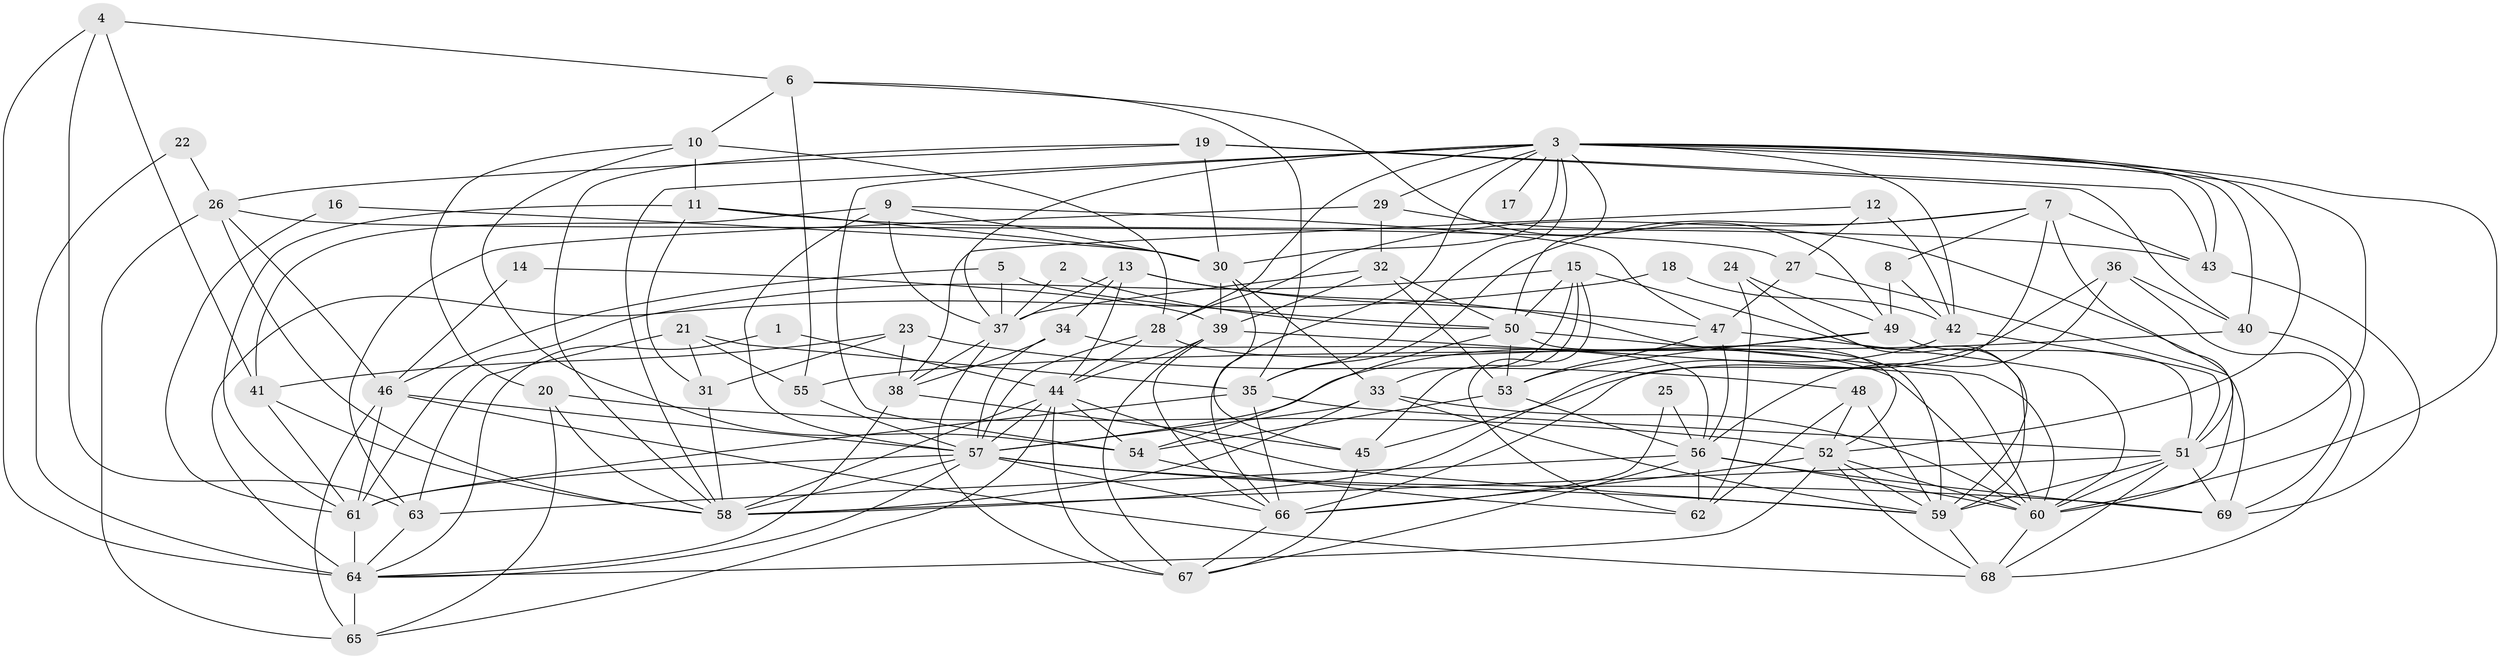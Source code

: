 // original degree distribution, {3: 0.2846715328467153, 6: 0.10218978102189781, 5: 0.1386861313868613, 4: 0.29927007299270075, 9: 0.014598540145985401, 7: 0.029197080291970802, 2: 0.12408759124087591, 8: 0.0072992700729927005}
// Generated by graph-tools (version 1.1) at 2025/26/03/09/25 03:26:10]
// undirected, 69 vertices, 199 edges
graph export_dot {
graph [start="1"]
  node [color=gray90,style=filled];
  1;
  2;
  3;
  4;
  5;
  6;
  7;
  8;
  9;
  10;
  11;
  12;
  13;
  14;
  15;
  16;
  17;
  18;
  19;
  20;
  21;
  22;
  23;
  24;
  25;
  26;
  27;
  28;
  29;
  30;
  31;
  32;
  33;
  34;
  35;
  36;
  37;
  38;
  39;
  40;
  41;
  42;
  43;
  44;
  45;
  46;
  47;
  48;
  49;
  50;
  51;
  52;
  53;
  54;
  55;
  56;
  57;
  58;
  59;
  60;
  61;
  62;
  63;
  64;
  65;
  66;
  67;
  68;
  69;
  1 -- 44 [weight=1.0];
  1 -- 64 [weight=1.0];
  2 -- 37 [weight=1.0];
  2 -- 50 [weight=1.0];
  3 -- 17 [weight=2.0];
  3 -- 28 [weight=1.0];
  3 -- 29 [weight=1.0];
  3 -- 30 [weight=1.0];
  3 -- 35 [weight=1.0];
  3 -- 37 [weight=1.0];
  3 -- 40 [weight=1.0];
  3 -- 42 [weight=1.0];
  3 -- 43 [weight=1.0];
  3 -- 50 [weight=1.0];
  3 -- 51 [weight=1.0];
  3 -- 52 [weight=1.0];
  3 -- 54 [weight=1.0];
  3 -- 58 [weight=1.0];
  3 -- 60 [weight=1.0];
  3 -- 66 [weight=1.0];
  4 -- 6 [weight=1.0];
  4 -- 41 [weight=1.0];
  4 -- 63 [weight=1.0];
  4 -- 64 [weight=1.0];
  5 -- 37 [weight=1.0];
  5 -- 46 [weight=1.0];
  5 -- 50 [weight=1.0];
  6 -- 10 [weight=1.0];
  6 -- 35 [weight=1.0];
  6 -- 49 [weight=1.0];
  6 -- 55 [weight=1.0];
  7 -- 8 [weight=1.0];
  7 -- 28 [weight=1.0];
  7 -- 35 [weight=1.0];
  7 -- 43 [weight=1.0];
  7 -- 51 [weight=1.0];
  7 -- 66 [weight=1.0];
  8 -- 42 [weight=1.0];
  8 -- 49 [weight=1.0];
  9 -- 30 [weight=1.0];
  9 -- 37 [weight=1.0];
  9 -- 41 [weight=1.0];
  9 -- 47 [weight=1.0];
  9 -- 57 [weight=1.0];
  10 -- 11 [weight=1.0];
  10 -- 20 [weight=1.0];
  10 -- 28 [weight=1.0];
  10 -- 54 [weight=1.0];
  11 -- 30 [weight=1.0];
  11 -- 31 [weight=1.0];
  11 -- 43 [weight=1.0];
  11 -- 61 [weight=1.0];
  12 -- 27 [weight=1.0];
  12 -- 38 [weight=1.0];
  12 -- 42 [weight=2.0];
  13 -- 34 [weight=1.0];
  13 -- 37 [weight=1.0];
  13 -- 44 [weight=1.0];
  13 -- 47 [weight=1.0];
  13 -- 59 [weight=1.0];
  14 -- 39 [weight=1.0];
  14 -- 46 [weight=1.0];
  15 -- 33 [weight=1.0];
  15 -- 45 [weight=1.0];
  15 -- 50 [weight=1.0];
  15 -- 59 [weight=1.0];
  15 -- 61 [weight=1.0];
  15 -- 62 [weight=1.0];
  16 -- 30 [weight=1.0];
  16 -- 61 [weight=1.0];
  18 -- 42 [weight=1.0];
  18 -- 64 [weight=1.0];
  19 -- 26 [weight=1.0];
  19 -- 30 [weight=1.0];
  19 -- 40 [weight=1.0];
  19 -- 43 [weight=1.0];
  19 -- 58 [weight=1.0];
  20 -- 52 [weight=1.0];
  20 -- 58 [weight=1.0];
  20 -- 65 [weight=1.0];
  21 -- 31 [weight=1.0];
  21 -- 35 [weight=1.0];
  21 -- 55 [weight=1.0];
  21 -- 63 [weight=1.0];
  22 -- 26 [weight=1.0];
  22 -- 64 [weight=1.0];
  23 -- 31 [weight=1.0];
  23 -- 38 [weight=1.0];
  23 -- 41 [weight=1.0];
  23 -- 48 [weight=1.0];
  24 -- 49 [weight=1.0];
  24 -- 59 [weight=1.0];
  24 -- 62 [weight=1.0];
  25 -- 56 [weight=1.0];
  25 -- 66 [weight=1.0];
  26 -- 27 [weight=1.0];
  26 -- 46 [weight=1.0];
  26 -- 58 [weight=1.0];
  26 -- 65 [weight=1.0];
  27 -- 47 [weight=1.0];
  27 -- 69 [weight=1.0];
  28 -- 44 [weight=1.0];
  28 -- 57 [weight=1.0];
  28 -- 60 [weight=1.0];
  29 -- 32 [weight=1.0];
  29 -- 60 [weight=1.0];
  29 -- 63 [weight=1.0];
  30 -- 33 [weight=1.0];
  30 -- 39 [weight=1.0];
  30 -- 45 [weight=1.0];
  31 -- 58 [weight=1.0];
  32 -- 37 [weight=1.0];
  32 -- 39 [weight=1.0];
  32 -- 50 [weight=1.0];
  32 -- 53 [weight=1.0];
  33 -- 57 [weight=1.0];
  33 -- 58 [weight=1.0];
  33 -- 59 [weight=1.0];
  33 -- 60 [weight=1.0];
  34 -- 38 [weight=1.0];
  34 -- 56 [weight=1.0];
  34 -- 57 [weight=1.0];
  35 -- 51 [weight=1.0];
  35 -- 61 [weight=1.0];
  35 -- 66 [weight=1.0];
  36 -- 40 [weight=1.0];
  36 -- 45 [weight=1.0];
  36 -- 56 [weight=1.0];
  36 -- 69 [weight=1.0];
  37 -- 38 [weight=1.0];
  37 -- 67 [weight=1.0];
  38 -- 45 [weight=1.0];
  38 -- 64 [weight=1.0];
  39 -- 44 [weight=1.0];
  39 -- 60 [weight=1.0];
  39 -- 66 [weight=1.0];
  39 -- 67 [weight=1.0];
  40 -- 55 [weight=1.0];
  40 -- 68 [weight=1.0];
  41 -- 58 [weight=1.0];
  41 -- 61 [weight=1.0];
  42 -- 51 [weight=1.0];
  42 -- 58 [weight=1.0];
  43 -- 69 [weight=1.0];
  44 -- 54 [weight=1.0];
  44 -- 57 [weight=1.0];
  44 -- 58 [weight=1.0];
  44 -- 59 [weight=1.0];
  44 -- 65 [weight=1.0];
  44 -- 67 [weight=1.0];
  45 -- 67 [weight=1.0];
  46 -- 57 [weight=1.0];
  46 -- 61 [weight=1.0];
  46 -- 65 [weight=1.0];
  46 -- 68 [weight=1.0];
  47 -- 53 [weight=1.0];
  47 -- 56 [weight=1.0];
  47 -- 60 [weight=1.0];
  48 -- 52 [weight=1.0];
  48 -- 59 [weight=1.0];
  48 -- 62 [weight=1.0];
  49 -- 51 [weight=1.0];
  49 -- 53 [weight=1.0];
  49 -- 57 [weight=1.0];
  50 -- 52 [weight=1.0];
  50 -- 53 [weight=1.0];
  50 -- 54 [weight=1.0];
  50 -- 60 [weight=1.0];
  51 -- 58 [weight=1.0];
  51 -- 59 [weight=2.0];
  51 -- 60 [weight=1.0];
  51 -- 68 [weight=1.0];
  51 -- 69 [weight=1.0];
  52 -- 59 [weight=1.0];
  52 -- 60 [weight=1.0];
  52 -- 64 [weight=1.0];
  52 -- 66 [weight=1.0];
  52 -- 68 [weight=1.0];
  53 -- 54 [weight=1.0];
  53 -- 56 [weight=1.0];
  54 -- 62 [weight=1.0];
  55 -- 57 [weight=1.0];
  56 -- 60 [weight=1.0];
  56 -- 62 [weight=1.0];
  56 -- 63 [weight=1.0];
  56 -- 67 [weight=1.0];
  56 -- 69 [weight=1.0];
  57 -- 58 [weight=1.0];
  57 -- 59 [weight=1.0];
  57 -- 61 [weight=1.0];
  57 -- 64 [weight=1.0];
  57 -- 66 [weight=1.0];
  57 -- 69 [weight=1.0];
  59 -- 68 [weight=1.0];
  60 -- 68 [weight=1.0];
  61 -- 64 [weight=3.0];
  63 -- 64 [weight=1.0];
  64 -- 65 [weight=1.0];
  66 -- 67 [weight=1.0];
}
